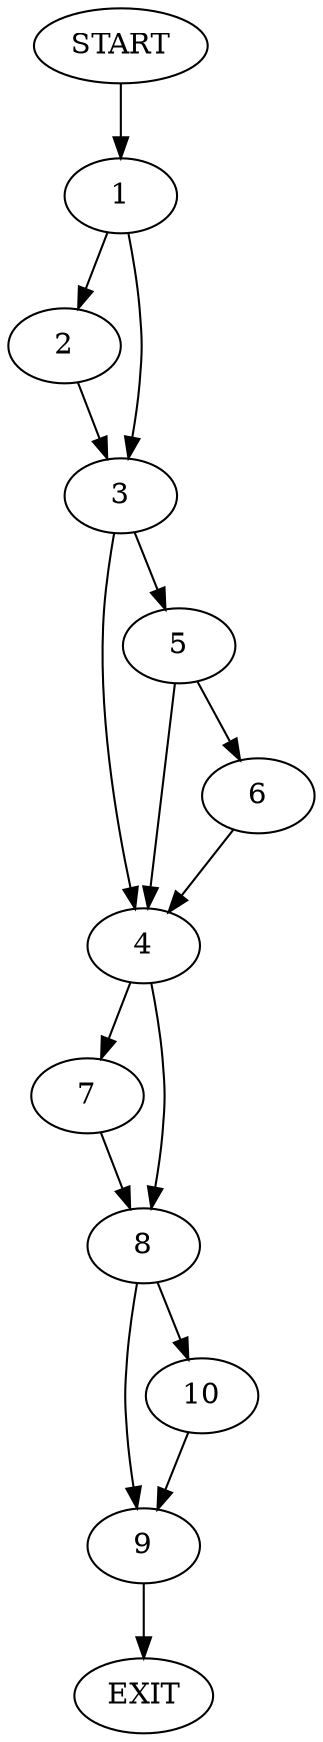 digraph {
0 [label="START"]
11 [label="EXIT"]
0 -> 1
1 -> 2
1 -> 3
2 -> 3
3 -> 4
3 -> 5
5 -> 4
5 -> 6
4 -> 7
4 -> 8
6 -> 4
7 -> 8
8 -> 9
8 -> 10
9 -> 11
10 -> 9
}
